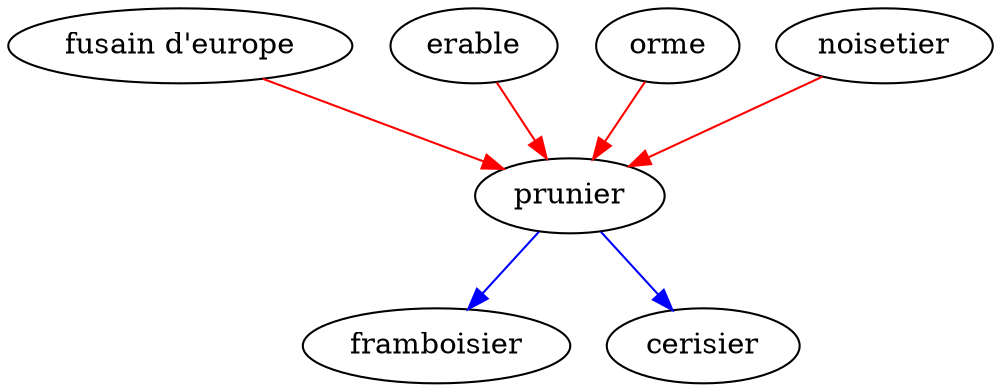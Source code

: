 digraph "Graphe de prunier" {
	prunier -> framboisier [color=blue]
	prunier -> cerisier [color=blue]
	"fusain d'europe" -> prunier [color=red]
	erable -> prunier [color=red]
	orme -> prunier [color=red]
	noisetier -> prunier [color=red]
}
